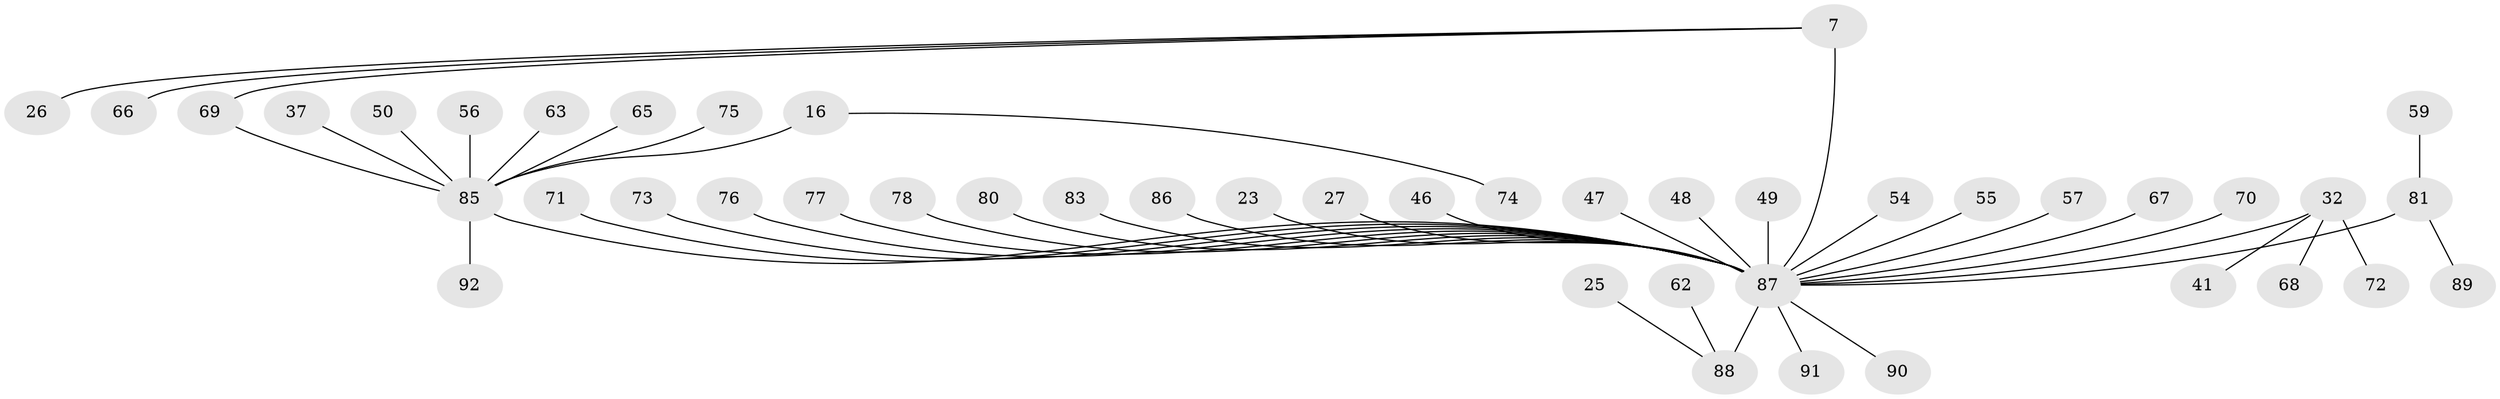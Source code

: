// original degree distribution, {9: 0.03260869565217391, 6: 0.06521739130434782, 8: 0.021739130434782608, 7: 0.010869565217391304, 5: 0.021739130434782608, 4: 0.05434782608695652, 12: 0.010869565217391304, 3: 0.043478260869565216, 15: 0.010869565217391304, 1: 0.5760869565217391, 2: 0.15217391304347827}
// Generated by graph-tools (version 1.1) at 2025/55/03/09/25 04:55:15]
// undirected, 46 vertices, 46 edges
graph export_dot {
graph [start="1"]
  node [color=gray90,style=filled];
  7 [super="+5"];
  16 [super="+15"];
  23;
  25;
  26;
  27;
  32 [super="+3+21"];
  37;
  41;
  46;
  47 [super="+43"];
  48;
  49;
  50;
  54;
  55;
  56 [super="+24"];
  57 [super="+29"];
  59;
  62;
  63;
  65;
  66 [super="+38+40+42+51"];
  67;
  68 [super="+60"];
  69;
  70;
  71;
  72;
  73;
  74;
  75;
  76;
  77;
  78 [super="+61"];
  80;
  81 [super="+79+10+22"];
  83;
  85 [super="+45+84+14"];
  86;
  87 [super="+28+12+58+64+8"];
  88 [super="+44+18"];
  89;
  90 [super="+82"];
  91 [super="+53"];
  92;
  7 -- 26;
  7 -- 69;
  7 -- 66;
  7 -- 87 [weight=7];
  16 -- 74;
  16 -- 85 [weight=4];
  23 -- 87;
  25 -- 88;
  27 -- 87;
  32 -- 68;
  32 -- 87 [weight=5];
  32 -- 72;
  32 -- 41;
  37 -- 85;
  46 -- 87;
  47 -- 87;
  48 -- 87;
  49 -- 87;
  50 -- 85;
  54 -- 87;
  55 -- 87;
  56 -- 85;
  57 -- 87;
  59 -- 81;
  62 -- 88;
  63 -- 85;
  65 -- 85;
  67 -- 87;
  69 -- 85;
  70 -- 87;
  71 -- 87;
  73 -- 87;
  75 -- 85;
  76 -- 87;
  77 -- 87;
  78 -- 87;
  80 -- 87;
  81 -- 87 [weight=4];
  81 -- 89;
  83 -- 87;
  85 -- 87 [weight=8];
  85 -- 92;
  86 -- 87;
  87 -- 91;
  87 -- 90;
  87 -- 88 [weight=4];
}
